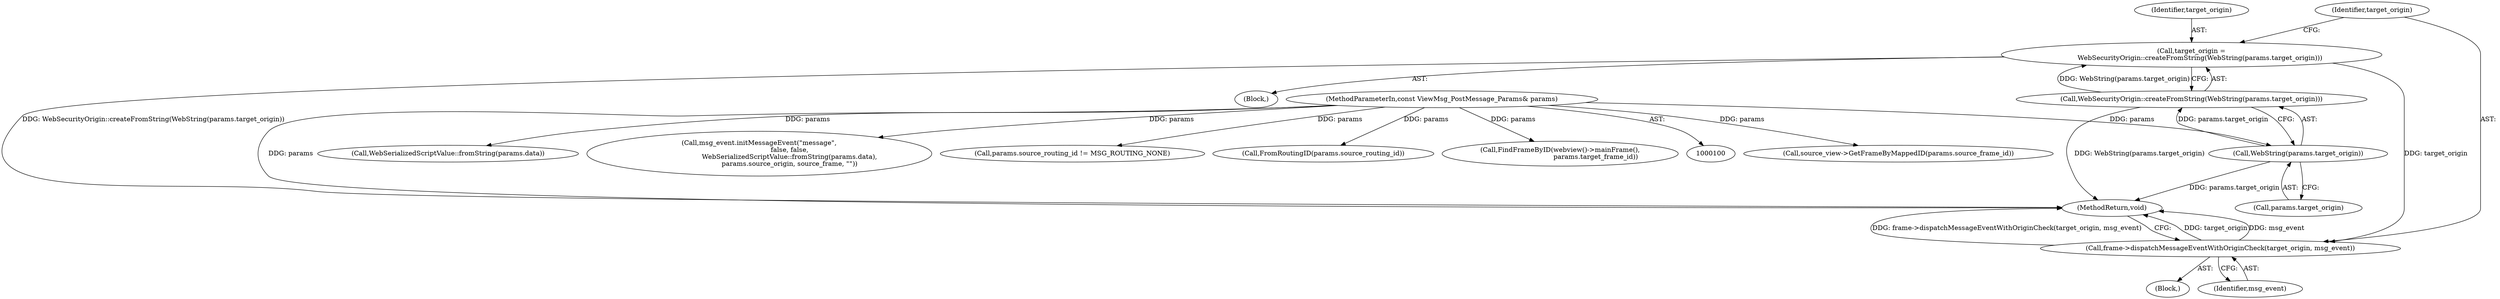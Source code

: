 digraph "0_Chrome_d1a59e4e845a01d7d7b80ef184b672752a9eae4d_0@API" {
"1000164" [label="(Call,target_origin =\n        WebSecurityOrigin::createFromString(WebString(params.target_origin)))"];
"1000166" [label="(Call,WebSecurityOrigin::createFromString(WebString(params.target_origin)))"];
"1000167" [label="(Call,WebString(params.target_origin))"];
"1000101" [label="(MethodParameterIn,const ViewMsg_PostMessage_Params& params)"];
"1000171" [label="(Call,frame->dispatchMessageEventWithOriginCheck(target_origin, msg_event))"];
"1000137" [label="(Call,source_view->GetFrameByMappedID(params.source_frame_id))"];
"1000171" [label="(Call,frame->dispatchMessageEventWithOriginCheck(target_origin, msg_event))"];
"1000167" [label="(Call,WebString(params.target_origin))"];
"1000150" [label="(Call,WebSerializedScriptValue::fromString(params.data))"];
"1000146" [label="(Call,msg_event.initMessageEvent(\"message\",\n                             false, false,\n                             WebSerializedScriptValue::fromString(params.data),\n                             params.source_origin, source_frame, \"\"))"];
"1000101" [label="(MethodParameterIn,const ViewMsg_PostMessage_Params& params)"];
"1000120" [label="(Call,params.source_routing_id != MSG_ROUTING_NONE)"];
"1000102" [label="(Block,)"];
"1000173" [label="(Identifier,msg_event)"];
"1000172" [label="(Identifier,target_origin)"];
"1000164" [label="(Call,target_origin =\n        WebSecurityOrigin::createFromString(WebString(params.target_origin)))"];
"1000163" [label="(Block,)"];
"1000174" [label="(MethodReturn,void)"];
"1000165" [label="(Identifier,target_origin)"];
"1000168" [label="(Call,params.target_origin)"];
"1000129" [label="(Call,FromRoutingID(params.source_routing_id))"];
"1000166" [label="(Call,WebSecurityOrigin::createFromString(WebString(params.target_origin)))"];
"1000106" [label="(Call,FindFrameByID(webview()->mainFrame(),\n                                  params.target_frame_id))"];
"1000164" -> "1000163"  [label="AST: "];
"1000164" -> "1000166"  [label="CFG: "];
"1000165" -> "1000164"  [label="AST: "];
"1000166" -> "1000164"  [label="AST: "];
"1000172" -> "1000164"  [label="CFG: "];
"1000164" -> "1000174"  [label="DDG: WebSecurityOrigin::createFromString(WebString(params.target_origin))"];
"1000166" -> "1000164"  [label="DDG: WebString(params.target_origin)"];
"1000164" -> "1000171"  [label="DDG: target_origin"];
"1000166" -> "1000167"  [label="CFG: "];
"1000167" -> "1000166"  [label="AST: "];
"1000166" -> "1000174"  [label="DDG: WebString(params.target_origin)"];
"1000167" -> "1000166"  [label="DDG: params.target_origin"];
"1000167" -> "1000168"  [label="CFG: "];
"1000168" -> "1000167"  [label="AST: "];
"1000167" -> "1000174"  [label="DDG: params.target_origin"];
"1000101" -> "1000167"  [label="DDG: params"];
"1000101" -> "1000100"  [label="AST: "];
"1000101" -> "1000174"  [label="DDG: params"];
"1000101" -> "1000106"  [label="DDG: params"];
"1000101" -> "1000120"  [label="DDG: params"];
"1000101" -> "1000129"  [label="DDG: params"];
"1000101" -> "1000137"  [label="DDG: params"];
"1000101" -> "1000150"  [label="DDG: params"];
"1000101" -> "1000146"  [label="DDG: params"];
"1000171" -> "1000102"  [label="AST: "];
"1000171" -> "1000173"  [label="CFG: "];
"1000172" -> "1000171"  [label="AST: "];
"1000173" -> "1000171"  [label="AST: "];
"1000174" -> "1000171"  [label="CFG: "];
"1000171" -> "1000174"  [label="DDG: target_origin"];
"1000171" -> "1000174"  [label="DDG: msg_event"];
"1000171" -> "1000174"  [label="DDG: frame->dispatchMessageEventWithOriginCheck(target_origin, msg_event)"];
}
